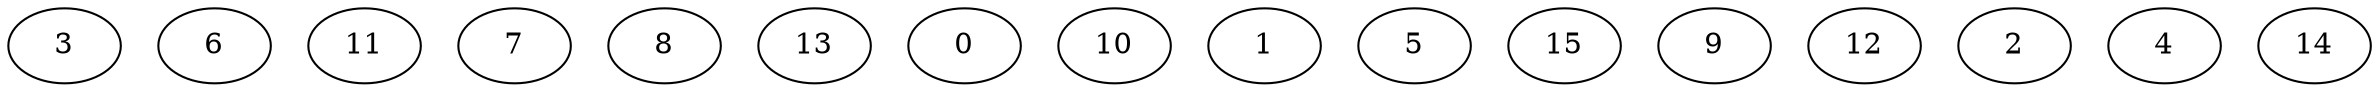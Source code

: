 digraph "Independent_Nodes_16_WeightType_Random#1" {
	graph ["Duplicate states"=0,
		GraphType=Independent,
		"Max states in OPEN"=0,
		Modes="120000ms; topo-ordered tasks, ; Pruning: task equivalence, fixed order ready list, ; F-value: ; Optimisation: best schedule length (\
SL) optimisation on equal, ",
		NumberOfTasks=16,
		"Pruned using list schedule length"=378,
		"States removed from OPEN"=0,
		TargetSystem="Homogeneous-2",
		"Time to schedule (ms)"=110,
		"Total idle time"=0,
		"Total schedule length"=44,
		"Total sequential time"=88,
		"Total states created"=942
	];
	3	["Finish time"=9,
		Processor=0,
		"Start time"=0,
		Weight=9];
	6	["Finish time"=9,
		Processor=1,
		"Start time"=0,
		Weight=9];
	11	["Finish time"=18,
		Processor=0,
		"Start time"=9,
		Weight=9];
	7	["Finish time"=17,
		Processor=1,
		"Start time"=9,
		Weight=8];
	8	["Finish time"=25,
		Processor=1,
		"Start time"=17,
		Weight=8];
	13	["Finish time"=26,
		Processor=0,
		"Start time"=18,
		Weight=8];
	0	["Finish time"=31,
		Processor=1,
		"Start time"=25,
		Weight=6];
	10	["Finish time"=32,
		Processor=0,
		"Start time"=26,
		Weight=6];
	1	["Finish time"=36,
		Processor=1,
		"Start time"=31,
		Weight=5];
	5	["Finish time"=36,
		Processor=0,
		"Start time"=32,
		Weight=4];
	15	["Finish time"=40,
		Processor=0,
		"Start time"=36,
		Weight=4];
	9	["Finish time"=39,
		Processor=1,
		"Start time"=36,
		Weight=3];
	12	["Finish time"=42,
		Processor=1,
		"Start time"=39,
		Weight=3];
	2	["Finish time"=42,
		Processor=0,
		"Start time"=40,
		Weight=2];
	4	["Finish time"=44,
		Processor=0,
		"Start time"=42,
		Weight=2];
	14	["Finish time"=44,
		Processor=1,
		"Start time"=42,
		Weight=2];
}
